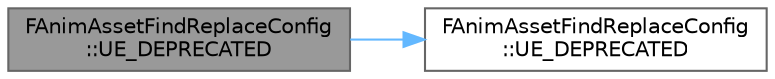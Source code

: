 digraph "FAnimAssetFindReplaceConfig::UE_DEPRECATED"
{
 // INTERACTIVE_SVG=YES
 // LATEX_PDF_SIZE
  bgcolor="transparent";
  edge [fontname=Helvetica,fontsize=10,labelfontname=Helvetica,labelfontsize=10];
  node [fontname=Helvetica,fontsize=10,shape=box,height=0.2,width=0.4];
  rankdir="LR";
  Node1 [id="Node000001",label="FAnimAssetFindReplaceConfig\l::UE_DEPRECATED",height=0.2,width=0.4,color="gray40", fillcolor="grey60", style="filled", fontcolor="black",tooltip=" "];
  Node1 -> Node2 [id="edge1_Node000001_Node000002",color="steelblue1",style="solid",tooltip=" "];
  Node2 [id="Node000002",label="FAnimAssetFindReplaceConfig\l::UE_DEPRECATED",height=0.2,width=0.4,color="grey40", fillcolor="white", style="filled",URL="$df/d28/structFAnimAssetFindReplaceConfig.html#a1e654304f88a46428faf195e4564737d",tooltip=" "];
}
